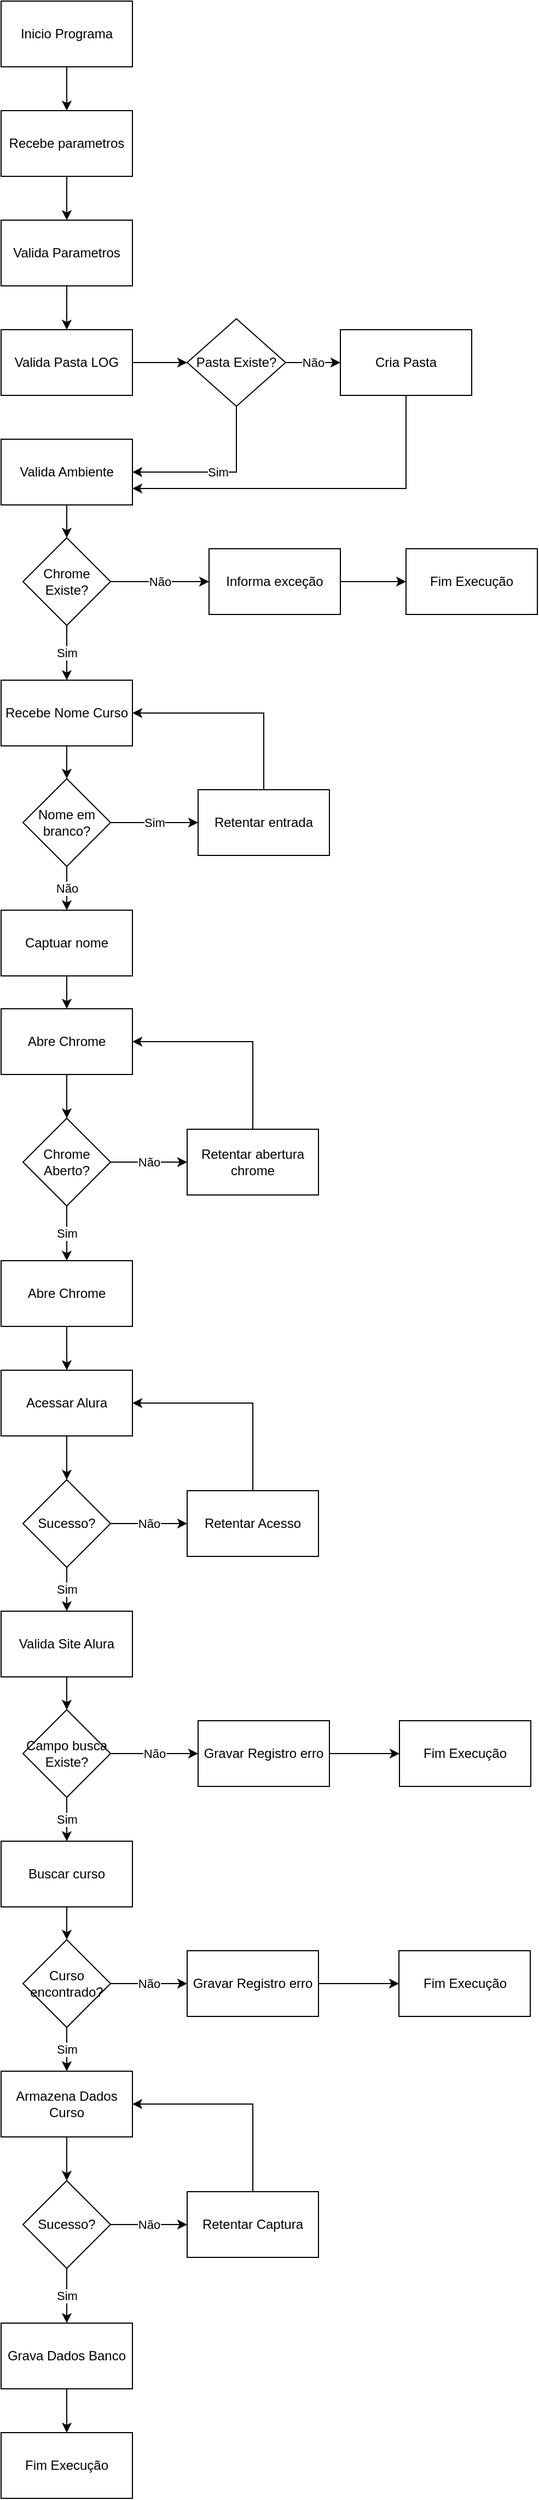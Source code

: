 <mxfile version="20.3.0" type="device"><diagram id="UJPH2ZQYphaxS8EfUfww" name="Página-1"><mxGraphModel dx="1018" dy="1700" grid="1" gridSize="10" guides="1" tooltips="1" connect="1" arrows="1" fold="1" page="1" pageScale="1" pageWidth="827" pageHeight="1169" math="0" shadow="0"><root><mxCell id="0"/><mxCell id="1" parent="0"/><mxCell id="Ck94WXgZyblLGc1j7kpH-4" style="edgeStyle=orthogonalEdgeStyle;rounded=0;orthogonalLoop=1;jettySize=auto;html=1;exitX=0.5;exitY=1;exitDx=0;exitDy=0;entryX=0.5;entryY=0;entryDx=0;entryDy=0;" edge="1" parent="1" source="j4ky8cEnAvulfvaqjkqF-1" target="Ck94WXgZyblLGc1j7kpH-3"><mxGeometry relative="1" as="geometry"/></mxCell><mxCell id="j4ky8cEnAvulfvaqjkqF-1" value="Recebe parametros" style="rounded=0;whiteSpace=wrap;html=1;" parent="1" vertex="1"><mxGeometry x="50" y="-50" width="120" height="60" as="geometry"/></mxCell><mxCell id="j4ky8cEnAvulfvaqjkqF-6" style="edgeStyle=orthogonalEdgeStyle;rounded=0;orthogonalLoop=1;jettySize=auto;html=1;exitX=0.5;exitY=1;exitDx=0;exitDy=0;" parent="1" source="j4ky8cEnAvulfvaqjkqF-2" target="j4ky8cEnAvulfvaqjkqF-5" edge="1"><mxGeometry relative="1" as="geometry"/></mxCell><mxCell id="j4ky8cEnAvulfvaqjkqF-2" value="Recebe Nome Curso" style="rounded=0;whiteSpace=wrap;html=1;" parent="1" vertex="1"><mxGeometry x="50" y="470" width="120" height="60" as="geometry"/></mxCell><mxCell id="j4ky8cEnAvulfvaqjkqF-8" value="Sim" style="edgeStyle=orthogonalEdgeStyle;rounded=0;orthogonalLoop=1;jettySize=auto;html=1;exitX=1;exitY=0.5;exitDx=0;exitDy=0;" parent="1" source="j4ky8cEnAvulfvaqjkqF-5" target="j4ky8cEnAvulfvaqjkqF-7" edge="1"><mxGeometry relative="1" as="geometry"/></mxCell><mxCell id="j4ky8cEnAvulfvaqjkqF-11" value="Não" style="edgeStyle=orthogonalEdgeStyle;rounded=0;orthogonalLoop=1;jettySize=auto;html=1;exitX=0.5;exitY=1;exitDx=0;exitDy=0;" parent="1" source="j4ky8cEnAvulfvaqjkqF-5" target="j4ky8cEnAvulfvaqjkqF-10" edge="1"><mxGeometry relative="1" as="geometry"/></mxCell><mxCell id="j4ky8cEnAvulfvaqjkqF-5" value="Nome em branco?" style="rhombus;whiteSpace=wrap;html=1;" parent="1" vertex="1"><mxGeometry x="70" y="560" width="80" height="80" as="geometry"/></mxCell><mxCell id="j4ky8cEnAvulfvaqjkqF-9" style="edgeStyle=orthogonalEdgeStyle;rounded=0;orthogonalLoop=1;jettySize=auto;html=1;exitX=0.5;exitY=0;exitDx=0;exitDy=0;entryX=1;entryY=0.5;entryDx=0;entryDy=0;" parent="1" source="j4ky8cEnAvulfvaqjkqF-7" target="j4ky8cEnAvulfvaqjkqF-2" edge="1"><mxGeometry relative="1" as="geometry"/></mxCell><mxCell id="j4ky8cEnAvulfvaqjkqF-7" value="Retentar entrada" style="rounded=0;whiteSpace=wrap;html=1;" parent="1" vertex="1"><mxGeometry x="230" y="570" width="120" height="60" as="geometry"/></mxCell><mxCell id="j4ky8cEnAvulfvaqjkqF-30" style="edgeStyle=orthogonalEdgeStyle;rounded=0;orthogonalLoop=1;jettySize=auto;html=1;exitX=0.5;exitY=1;exitDx=0;exitDy=0;entryX=0.5;entryY=0;entryDx=0;entryDy=0;" parent="1" source="j4ky8cEnAvulfvaqjkqF-10" target="j4ky8cEnAvulfvaqjkqF-29" edge="1"><mxGeometry relative="1" as="geometry"/></mxCell><mxCell id="j4ky8cEnAvulfvaqjkqF-10" value="Captuar nome" style="rounded=0;whiteSpace=wrap;html=1;" parent="1" vertex="1"><mxGeometry x="50" y="680" width="120" height="60" as="geometry"/></mxCell><mxCell id="j4ky8cEnAvulfvaqjkqF-19" style="edgeStyle=orthogonalEdgeStyle;rounded=0;orthogonalLoop=1;jettySize=auto;html=1;exitX=1;exitY=0.5;exitDx=0;exitDy=0;entryX=0;entryY=0.5;entryDx=0;entryDy=0;" parent="1" source="j4ky8cEnAvulfvaqjkqF-12" target="j4ky8cEnAvulfvaqjkqF-18" edge="1"><mxGeometry relative="1" as="geometry"/></mxCell><mxCell id="j4ky8cEnAvulfvaqjkqF-12" value="Valida Pasta LOG" style="rounded=0;whiteSpace=wrap;html=1;" parent="1" vertex="1"><mxGeometry x="50" y="150" width="120" height="60" as="geometry"/></mxCell><mxCell id="j4ky8cEnAvulfvaqjkqF-24" style="edgeStyle=orthogonalEdgeStyle;rounded=0;orthogonalLoop=1;jettySize=auto;html=1;exitX=0.5;exitY=1;exitDx=0;exitDy=0;" parent="1" source="j4ky8cEnAvulfvaqjkqF-13" target="j4ky8cEnAvulfvaqjkqF-17" edge="1"><mxGeometry relative="1" as="geometry"/></mxCell><mxCell id="j4ky8cEnAvulfvaqjkqF-13" value="Valida Ambiente" style="rounded=0;whiteSpace=wrap;html=1;" parent="1" vertex="1"><mxGeometry x="50" y="250" width="120" height="60" as="geometry"/></mxCell><mxCell id="j4ky8cEnAvulfvaqjkqF-27" value="Sim" style="edgeStyle=orthogonalEdgeStyle;rounded=0;orthogonalLoop=1;jettySize=auto;html=1;exitX=0.5;exitY=1;exitDx=0;exitDy=0;" parent="1" source="j4ky8cEnAvulfvaqjkqF-17" target="j4ky8cEnAvulfvaqjkqF-2" edge="1"><mxGeometry relative="1" as="geometry"/></mxCell><mxCell id="j4ky8cEnAvulfvaqjkqF-80" value="Não" style="edgeStyle=orthogonalEdgeStyle;rounded=0;orthogonalLoop=1;jettySize=auto;html=1;exitX=1;exitY=0.5;exitDx=0;exitDy=0;" parent="1" source="j4ky8cEnAvulfvaqjkqF-17" target="j4ky8cEnAvulfvaqjkqF-79" edge="1"><mxGeometry relative="1" as="geometry"/></mxCell><mxCell id="j4ky8cEnAvulfvaqjkqF-17" value="Chrome Existe?" style="rhombus;whiteSpace=wrap;html=1;" parent="1" vertex="1"><mxGeometry x="70" y="340" width="80" height="80" as="geometry"/></mxCell><mxCell id="j4ky8cEnAvulfvaqjkqF-20" value="Sim" style="edgeStyle=orthogonalEdgeStyle;rounded=0;orthogonalLoop=1;jettySize=auto;html=1;exitX=0.5;exitY=1;exitDx=0;exitDy=0;entryX=1;entryY=0.5;entryDx=0;entryDy=0;" parent="1" source="j4ky8cEnAvulfvaqjkqF-18" target="j4ky8cEnAvulfvaqjkqF-13" edge="1"><mxGeometry relative="1" as="geometry"/></mxCell><mxCell id="j4ky8cEnAvulfvaqjkqF-22" value="Não" style="edgeStyle=orthogonalEdgeStyle;rounded=0;orthogonalLoop=1;jettySize=auto;html=1;exitX=1;exitY=0.5;exitDx=0;exitDy=0;entryX=0;entryY=0.5;entryDx=0;entryDy=0;" parent="1" source="j4ky8cEnAvulfvaqjkqF-18" target="j4ky8cEnAvulfvaqjkqF-21" edge="1"><mxGeometry relative="1" as="geometry"/></mxCell><mxCell id="j4ky8cEnAvulfvaqjkqF-18" value="Pasta Existe?" style="rhombus;whiteSpace=wrap;html=1;" parent="1" vertex="1"><mxGeometry x="220" y="140" width="90" height="80" as="geometry"/></mxCell><mxCell id="j4ky8cEnAvulfvaqjkqF-23" style="edgeStyle=orthogonalEdgeStyle;rounded=0;orthogonalLoop=1;jettySize=auto;html=1;exitX=0.5;exitY=1;exitDx=0;exitDy=0;entryX=1;entryY=0.75;entryDx=0;entryDy=0;" parent="1" source="j4ky8cEnAvulfvaqjkqF-21" target="j4ky8cEnAvulfvaqjkqF-13" edge="1"><mxGeometry relative="1" as="geometry"/></mxCell><mxCell id="j4ky8cEnAvulfvaqjkqF-21" value="Cria Pasta&lt;br&gt;" style="rounded=0;whiteSpace=wrap;html=1;" parent="1" vertex="1"><mxGeometry x="360" y="150" width="120" height="60" as="geometry"/></mxCell><mxCell id="j4ky8cEnAvulfvaqjkqF-25" value="Fim Execução" style="rounded=0;whiteSpace=wrap;html=1;" parent="1" vertex="1"><mxGeometry x="420" y="350" width="120" height="60" as="geometry"/></mxCell><mxCell id="j4ky8cEnAvulfvaqjkqF-32" style="edgeStyle=orthogonalEdgeStyle;rounded=0;orthogonalLoop=1;jettySize=auto;html=1;exitX=0.5;exitY=1;exitDx=0;exitDy=0;" parent="1" source="j4ky8cEnAvulfvaqjkqF-29" target="j4ky8cEnAvulfvaqjkqF-31" edge="1"><mxGeometry relative="1" as="geometry"/></mxCell><mxCell id="j4ky8cEnAvulfvaqjkqF-29" value="Abre Chrome" style="rounded=0;whiteSpace=wrap;html=1;" parent="1" vertex="1"><mxGeometry x="50" y="770" width="120" height="60" as="geometry"/></mxCell><mxCell id="j4ky8cEnAvulfvaqjkqF-34" value="Não" style="edgeStyle=orthogonalEdgeStyle;rounded=0;orthogonalLoop=1;jettySize=auto;html=1;exitX=1;exitY=0.5;exitDx=0;exitDy=0;" parent="1" source="j4ky8cEnAvulfvaqjkqF-31" target="j4ky8cEnAvulfvaqjkqF-33" edge="1"><mxGeometry relative="1" as="geometry"/></mxCell><mxCell id="j4ky8cEnAvulfvaqjkqF-37" value="Sim" style="edgeStyle=orthogonalEdgeStyle;rounded=0;orthogonalLoop=1;jettySize=auto;html=1;exitX=0.5;exitY=1;exitDx=0;exitDy=0;" parent="1" source="j4ky8cEnAvulfvaqjkqF-31" target="j4ky8cEnAvulfvaqjkqF-36" edge="1"><mxGeometry relative="1" as="geometry"/></mxCell><mxCell id="j4ky8cEnAvulfvaqjkqF-31" value="Chrome Aberto?" style="rhombus;whiteSpace=wrap;html=1;" parent="1" vertex="1"><mxGeometry x="70" y="870" width="80" height="80" as="geometry"/></mxCell><mxCell id="j4ky8cEnAvulfvaqjkqF-35" style="edgeStyle=orthogonalEdgeStyle;rounded=0;orthogonalLoop=1;jettySize=auto;html=1;exitX=0.5;exitY=0;exitDx=0;exitDy=0;entryX=1;entryY=0.5;entryDx=0;entryDy=0;" parent="1" source="j4ky8cEnAvulfvaqjkqF-33" target="j4ky8cEnAvulfvaqjkqF-29" edge="1"><mxGeometry relative="1" as="geometry"/></mxCell><mxCell id="j4ky8cEnAvulfvaqjkqF-33" value="Retentar abertura chrome" style="rounded=0;whiteSpace=wrap;html=1;" parent="1" vertex="1"><mxGeometry x="220" y="880" width="120" height="60" as="geometry"/></mxCell><mxCell id="j4ky8cEnAvulfvaqjkqF-39" style="edgeStyle=orthogonalEdgeStyle;rounded=0;orthogonalLoop=1;jettySize=auto;html=1;exitX=0.5;exitY=1;exitDx=0;exitDy=0;" parent="1" source="j4ky8cEnAvulfvaqjkqF-36" target="j4ky8cEnAvulfvaqjkqF-38" edge="1"><mxGeometry relative="1" as="geometry"><Array as="points"><mxPoint x="110" y="1090"/><mxPoint x="110" y="1090"/></Array></mxGeometry></mxCell><mxCell id="j4ky8cEnAvulfvaqjkqF-36" value="Abre Chrome" style="rounded=0;whiteSpace=wrap;html=1;" parent="1" vertex="1"><mxGeometry x="50" y="1000" width="120" height="60" as="geometry"/></mxCell><mxCell id="j4ky8cEnAvulfvaqjkqF-43" style="edgeStyle=orthogonalEdgeStyle;rounded=0;orthogonalLoop=1;jettySize=auto;html=1;exitX=0.5;exitY=1;exitDx=0;exitDy=0;" parent="1" source="j4ky8cEnAvulfvaqjkqF-38" target="j4ky8cEnAvulfvaqjkqF-41" edge="1"><mxGeometry relative="1" as="geometry"/></mxCell><mxCell id="j4ky8cEnAvulfvaqjkqF-38" value="Acessar Alura" style="rounded=0;whiteSpace=wrap;html=1;" parent="1" vertex="1"><mxGeometry x="50" y="1100" width="120" height="60" as="geometry"/></mxCell><mxCell id="j4ky8cEnAvulfvaqjkqF-45" value="Não" style="edgeStyle=orthogonalEdgeStyle;rounded=0;orthogonalLoop=1;jettySize=auto;html=1;exitX=1;exitY=0.5;exitDx=0;exitDy=0;entryX=0;entryY=0.5;entryDx=0;entryDy=0;" parent="1" source="j4ky8cEnAvulfvaqjkqF-41" target="j4ky8cEnAvulfvaqjkqF-44" edge="1"><mxGeometry relative="1" as="geometry"/></mxCell><mxCell id="j4ky8cEnAvulfvaqjkqF-48" value="Sim" style="edgeStyle=orthogonalEdgeStyle;rounded=0;orthogonalLoop=1;jettySize=auto;html=1;exitX=0.5;exitY=1;exitDx=0;exitDy=0;" parent="1" source="j4ky8cEnAvulfvaqjkqF-41" target="j4ky8cEnAvulfvaqjkqF-47" edge="1"><mxGeometry relative="1" as="geometry"/></mxCell><mxCell id="j4ky8cEnAvulfvaqjkqF-41" value="Sucesso?" style="rhombus;whiteSpace=wrap;html=1;" parent="1" vertex="1"><mxGeometry x="70" y="1200" width="80" height="80" as="geometry"/></mxCell><mxCell id="j4ky8cEnAvulfvaqjkqF-46" style="edgeStyle=orthogonalEdgeStyle;rounded=0;orthogonalLoop=1;jettySize=auto;html=1;exitX=0.5;exitY=0;exitDx=0;exitDy=0;entryX=1;entryY=0.5;entryDx=0;entryDy=0;" parent="1" source="j4ky8cEnAvulfvaqjkqF-44" target="j4ky8cEnAvulfvaqjkqF-38" edge="1"><mxGeometry relative="1" as="geometry"/></mxCell><mxCell id="j4ky8cEnAvulfvaqjkqF-44" value="Retentar Acesso" style="rounded=0;whiteSpace=wrap;html=1;" parent="1" vertex="1"><mxGeometry x="220" y="1210" width="120" height="60" as="geometry"/></mxCell><mxCell id="j4ky8cEnAvulfvaqjkqF-60" style="edgeStyle=orthogonalEdgeStyle;rounded=0;orthogonalLoop=1;jettySize=auto;html=1;exitX=0.5;exitY=1;exitDx=0;exitDy=0;entryX=0.5;entryY=0;entryDx=0;entryDy=0;" parent="1" source="j4ky8cEnAvulfvaqjkqF-47" target="j4ky8cEnAvulfvaqjkqF-59" edge="1"><mxGeometry relative="1" as="geometry"/></mxCell><mxCell id="j4ky8cEnAvulfvaqjkqF-47" value="Valida Site Alura" style="rounded=0;whiteSpace=wrap;html=1;" parent="1" vertex="1"><mxGeometry x="50" y="1320" width="120" height="60" as="geometry"/></mxCell><mxCell id="j4ky8cEnAvulfvaqjkqF-53" value="Não" style="edgeStyle=orthogonalEdgeStyle;rounded=0;orthogonalLoop=1;jettySize=auto;html=1;exitX=1;exitY=0.5;exitDx=0;exitDy=0;entryX=0;entryY=0.5;entryDx=0;entryDy=0;" parent="1" source="j4ky8cEnAvulfvaqjkqF-50" target="j4ky8cEnAvulfvaqjkqF-52" edge="1"><mxGeometry relative="1" as="geometry"/></mxCell><mxCell id="j4ky8cEnAvulfvaqjkqF-56" value="Sim" style="edgeStyle=orthogonalEdgeStyle;rounded=0;orthogonalLoop=1;jettySize=auto;html=1;exitX=0.5;exitY=1;exitDx=0;exitDy=0;" parent="1" source="j4ky8cEnAvulfvaqjkqF-50" target="j4ky8cEnAvulfvaqjkqF-55" edge="1"><mxGeometry relative="1" as="geometry"/></mxCell><mxCell id="j4ky8cEnAvulfvaqjkqF-50" value="Sucesso?" style="rhombus;whiteSpace=wrap;html=1;" parent="1" vertex="1"><mxGeometry x="70" y="1840" width="80" height="80" as="geometry"/></mxCell><mxCell id="j4ky8cEnAvulfvaqjkqF-83" style="edgeStyle=orthogonalEdgeStyle;rounded=0;orthogonalLoop=1;jettySize=auto;html=1;exitX=0.5;exitY=0;exitDx=0;exitDy=0;entryX=1;entryY=0.5;entryDx=0;entryDy=0;" parent="1" source="j4ky8cEnAvulfvaqjkqF-52" target="j4ky8cEnAvulfvaqjkqF-76" edge="1"><mxGeometry relative="1" as="geometry"/></mxCell><mxCell id="j4ky8cEnAvulfvaqjkqF-52" value="Retentar Captura" style="rounded=0;whiteSpace=wrap;html=1;" parent="1" vertex="1"><mxGeometry x="220" y="1850" width="120" height="60" as="geometry"/></mxCell><mxCell id="j4ky8cEnAvulfvaqjkqF-85" style="edgeStyle=orthogonalEdgeStyle;rounded=0;orthogonalLoop=1;jettySize=auto;html=1;exitX=0.5;exitY=1;exitDx=0;exitDy=0;" parent="1" source="j4ky8cEnAvulfvaqjkqF-55" target="j4ky8cEnAvulfvaqjkqF-84" edge="1"><mxGeometry relative="1" as="geometry"/></mxCell><mxCell id="j4ky8cEnAvulfvaqjkqF-55" value="Grava Dados Banco" style="rounded=0;whiteSpace=wrap;html=1;" parent="1" vertex="1"><mxGeometry x="50" y="1970" width="120" height="60" as="geometry"/></mxCell><mxCell id="j4ky8cEnAvulfvaqjkqF-64" value="Não" style="edgeStyle=orthogonalEdgeStyle;rounded=0;orthogonalLoop=1;jettySize=auto;html=1;exitX=1;exitY=0.5;exitDx=0;exitDy=0;" parent="1" source="j4ky8cEnAvulfvaqjkqF-59" target="j4ky8cEnAvulfvaqjkqF-63" edge="1"><mxGeometry relative="1" as="geometry"/></mxCell><mxCell id="j4ky8cEnAvulfvaqjkqF-67" value="Sim" style="edgeStyle=orthogonalEdgeStyle;rounded=0;orthogonalLoop=1;jettySize=auto;html=1;exitX=0.5;exitY=1;exitDx=0;exitDy=0;" parent="1" source="j4ky8cEnAvulfvaqjkqF-59" target="j4ky8cEnAvulfvaqjkqF-66" edge="1"><mxGeometry relative="1" as="geometry"/></mxCell><mxCell id="j4ky8cEnAvulfvaqjkqF-59" value="Campo busca Existe?" style="rhombus;whiteSpace=wrap;html=1;" parent="1" vertex="1"><mxGeometry x="70" y="1410" width="80" height="80" as="geometry"/></mxCell><mxCell id="j4ky8cEnAvulfvaqjkqF-62" value="Fim Execução" style="rounded=0;whiteSpace=wrap;html=1;" parent="1" vertex="1"><mxGeometry x="414" y="1420" width="120" height="60" as="geometry"/></mxCell><mxCell id="j4ky8cEnAvulfvaqjkqF-65" style="edgeStyle=orthogonalEdgeStyle;rounded=0;orthogonalLoop=1;jettySize=auto;html=1;exitX=1;exitY=0.5;exitDx=0;exitDy=0;" parent="1" source="j4ky8cEnAvulfvaqjkqF-63" target="j4ky8cEnAvulfvaqjkqF-62" edge="1"><mxGeometry relative="1" as="geometry"/></mxCell><mxCell id="j4ky8cEnAvulfvaqjkqF-63" value="Gravar Registro erro" style="rounded=0;whiteSpace=wrap;html=1;" parent="1" vertex="1"><mxGeometry x="230" y="1420" width="120" height="60" as="geometry"/></mxCell><mxCell id="j4ky8cEnAvulfvaqjkqF-70" style="edgeStyle=orthogonalEdgeStyle;rounded=0;orthogonalLoop=1;jettySize=auto;html=1;exitX=0.5;exitY=1;exitDx=0;exitDy=0;entryX=0.5;entryY=0;entryDx=0;entryDy=0;" parent="1" source="j4ky8cEnAvulfvaqjkqF-66" target="j4ky8cEnAvulfvaqjkqF-68" edge="1"><mxGeometry relative="1" as="geometry"/></mxCell><mxCell id="j4ky8cEnAvulfvaqjkqF-66" value="Buscar curso" style="rounded=0;whiteSpace=wrap;html=1;" parent="1" vertex="1"><mxGeometry x="50" y="1530" width="120" height="60" as="geometry"/></mxCell><mxCell id="j4ky8cEnAvulfvaqjkqF-75" value="Não" style="edgeStyle=orthogonalEdgeStyle;rounded=0;orthogonalLoop=1;jettySize=auto;html=1;exitX=1;exitY=0.5;exitDx=0;exitDy=0;" parent="1" source="j4ky8cEnAvulfvaqjkqF-68" target="j4ky8cEnAvulfvaqjkqF-73" edge="1"><mxGeometry relative="1" as="geometry"/></mxCell><mxCell id="j4ky8cEnAvulfvaqjkqF-77" value="Sim" style="edgeStyle=orthogonalEdgeStyle;rounded=0;orthogonalLoop=1;jettySize=auto;html=1;exitX=0.5;exitY=1;exitDx=0;exitDy=0;entryX=0.5;entryY=0;entryDx=0;entryDy=0;" parent="1" source="j4ky8cEnAvulfvaqjkqF-68" target="j4ky8cEnAvulfvaqjkqF-76" edge="1"><mxGeometry relative="1" as="geometry"/></mxCell><mxCell id="j4ky8cEnAvulfvaqjkqF-68" value="Curso encontrado?" style="rhombus;whiteSpace=wrap;html=1;" parent="1" vertex="1"><mxGeometry x="70" y="1620" width="80" height="80" as="geometry"/></mxCell><mxCell id="j4ky8cEnAvulfvaqjkqF-71" value="Fim Execução" style="rounded=0;whiteSpace=wrap;html=1;" parent="1" vertex="1"><mxGeometry x="413.5" y="1630" width="120" height="60" as="geometry"/></mxCell><mxCell id="j4ky8cEnAvulfvaqjkqF-72" style="edgeStyle=orthogonalEdgeStyle;rounded=0;orthogonalLoop=1;jettySize=auto;html=1;exitX=1;exitY=0.5;exitDx=0;exitDy=0;" parent="1" source="j4ky8cEnAvulfvaqjkqF-73" target="j4ky8cEnAvulfvaqjkqF-71" edge="1"><mxGeometry relative="1" as="geometry"/></mxCell><mxCell id="j4ky8cEnAvulfvaqjkqF-73" value="Gravar Registro erro" style="rounded=0;whiteSpace=wrap;html=1;" parent="1" vertex="1"><mxGeometry x="220" y="1630" width="120" height="60" as="geometry"/></mxCell><mxCell id="j4ky8cEnAvulfvaqjkqF-78" style="edgeStyle=orthogonalEdgeStyle;rounded=0;orthogonalLoop=1;jettySize=auto;html=1;exitX=0.5;exitY=1;exitDx=0;exitDy=0;entryX=0.5;entryY=0;entryDx=0;entryDy=0;" parent="1" source="j4ky8cEnAvulfvaqjkqF-76" target="j4ky8cEnAvulfvaqjkqF-50" edge="1"><mxGeometry relative="1" as="geometry"/></mxCell><mxCell id="j4ky8cEnAvulfvaqjkqF-76" value="Armazena Dados Curso" style="rounded=0;whiteSpace=wrap;html=1;" parent="1" vertex="1"><mxGeometry x="50" y="1740" width="120" height="60" as="geometry"/></mxCell><mxCell id="j4ky8cEnAvulfvaqjkqF-81" style="edgeStyle=orthogonalEdgeStyle;rounded=0;orthogonalLoop=1;jettySize=auto;html=1;exitX=1;exitY=0.5;exitDx=0;exitDy=0;entryX=0;entryY=0.5;entryDx=0;entryDy=0;" parent="1" source="j4ky8cEnAvulfvaqjkqF-79" target="j4ky8cEnAvulfvaqjkqF-25" edge="1"><mxGeometry relative="1" as="geometry"/></mxCell><mxCell id="j4ky8cEnAvulfvaqjkqF-79" value="Informa exceção" style="rounded=0;whiteSpace=wrap;html=1;" parent="1" vertex="1"><mxGeometry x="240" y="350" width="120" height="60" as="geometry"/></mxCell><mxCell id="j4ky8cEnAvulfvaqjkqF-84" value="Fim Execução" style="rounded=0;whiteSpace=wrap;html=1;" parent="1" vertex="1"><mxGeometry x="50" y="2070" width="120" height="60" as="geometry"/></mxCell><mxCell id="Ck94WXgZyblLGc1j7kpH-2" style="edgeStyle=orthogonalEdgeStyle;rounded=0;orthogonalLoop=1;jettySize=auto;html=1;exitX=0.5;exitY=1;exitDx=0;exitDy=0;" edge="1" parent="1" source="Ck94WXgZyblLGc1j7kpH-1" target="j4ky8cEnAvulfvaqjkqF-1"><mxGeometry relative="1" as="geometry"/></mxCell><mxCell id="Ck94WXgZyblLGc1j7kpH-1" value="Inicio Programa" style="rounded=0;whiteSpace=wrap;html=1;" vertex="1" parent="1"><mxGeometry x="50" y="-150" width="120" height="60" as="geometry"/></mxCell><mxCell id="Ck94WXgZyblLGc1j7kpH-5" style="edgeStyle=orthogonalEdgeStyle;rounded=0;orthogonalLoop=1;jettySize=auto;html=1;exitX=0.5;exitY=1;exitDx=0;exitDy=0;" edge="1" parent="1" source="Ck94WXgZyblLGc1j7kpH-3" target="j4ky8cEnAvulfvaqjkqF-12"><mxGeometry relative="1" as="geometry"/></mxCell><mxCell id="Ck94WXgZyblLGc1j7kpH-3" value="Valida Parametros" style="rounded=0;whiteSpace=wrap;html=1;" vertex="1" parent="1"><mxGeometry x="50" y="50" width="120" height="60" as="geometry"/></mxCell></root></mxGraphModel></diagram></mxfile>